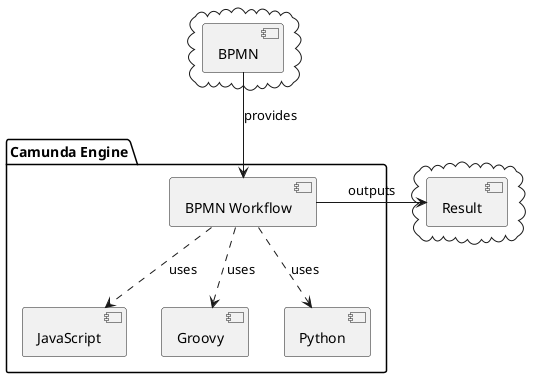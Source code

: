 @startuml

package "Camunda Engine" {
[BPMN Workflow] ..> [JavaScript] : uses
[BPMN Workflow] ..> [Groovy] : uses
[BPMN Workflow] ..> [Python] : uses
}

cloud {
[BPMN] -down-> [BPMN Workflow] : provides
}

cloud {
[BPMN Workflow] -right->  [Result]: outputs
}

@enduml